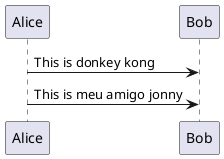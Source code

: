 @startuml featureModel

!log tentando fazer os modelos de features de acordo com a Api ReactFeature

!function $alternativefeature($parent,$optional, $component,$resultlength)
    !if($optional == 1 && $resultlength == 0) 
      !return $optionalfeature($parent,1,$component)
    !elseif(resultlength == 0)
      !return ""
    !else
      !return $mandatoryfeature($parent, $children)    
    !endif 
!endfunction]

!function $optionalfeature($parent, $aparecer, $component)
    !if($aparecer == 1)
        !return $component
    !else
       !return ""
    !endif
!endfunction

!function $mandatoryfeature($parent, $children)
    !return $children
!endfunction


!$parent = { "oi" : "meu amigo jonny"}

!$children = { "banana" : "na caixa"}

!$teste = "supercaligraphilistic"

!$feature = { "name": "banana na caixa", "parent" : "donkey kong", "children" : "luigi" }

!$relation = { "mandatory" : "oi", "optional" : 1, "alternative" : 0 }

!log rescreve a variavel apenas se ela for undefined
!$teste ?= "super"

!log reatribui um novo valor na variável assim:
!$teste = $parent.oi

Alice -> Bob : This is $feature.parent
Alice -> Bob : This is $teste

@enduml